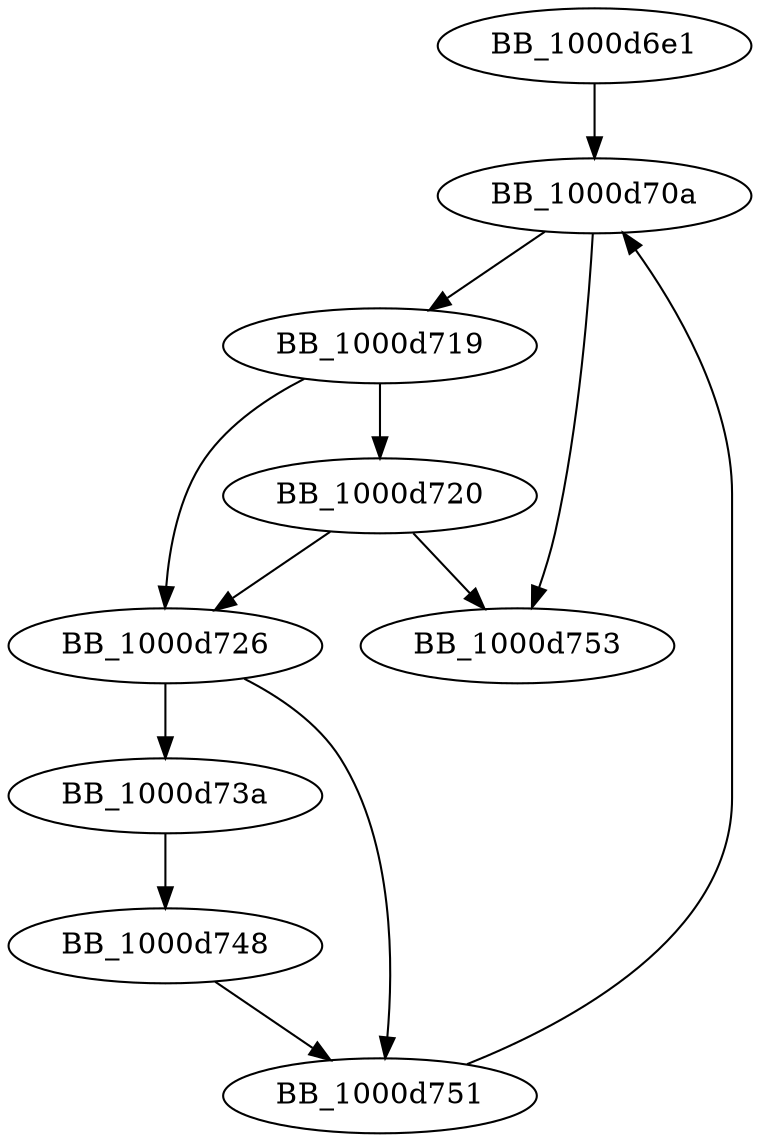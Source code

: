 DiGraph __local_unwind2{
BB_1000d6e1->BB_1000d70a
BB_1000d70a->BB_1000d719
BB_1000d70a->BB_1000d753
BB_1000d719->BB_1000d720
BB_1000d719->BB_1000d726
BB_1000d720->BB_1000d726
BB_1000d720->BB_1000d753
BB_1000d726->BB_1000d73a
BB_1000d726->BB_1000d751
BB_1000d73a->BB_1000d748
BB_1000d748->BB_1000d751
BB_1000d751->BB_1000d70a
}
